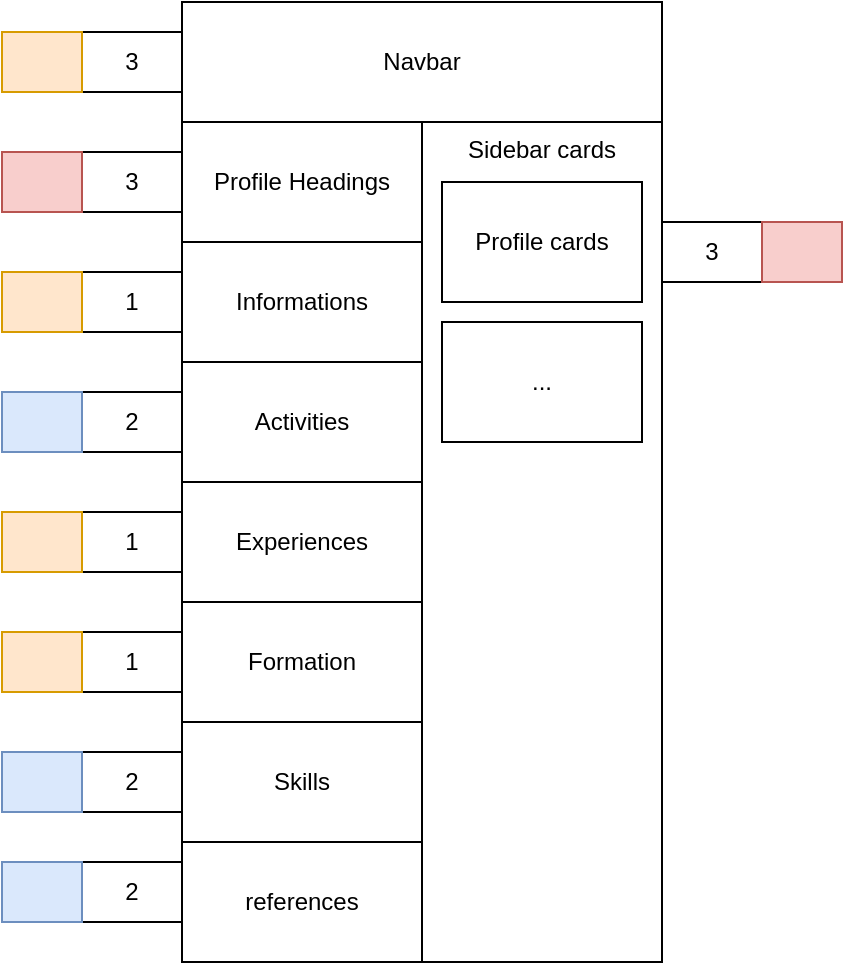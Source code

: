 <mxfile compressed="false" version="14.6.13" type="device">
  <diagram id="RKKCbuWFXUTvwM_k07z_" name="Page-1">
    <mxGraphModel dx="1673" dy="915" grid="1" gridSize="10" guides="1" tooltips="1" connect="1" arrows="1" fold="1" page="1" pageScale="1" pageWidth="2336" pageHeight="1654" math="0" shadow="0">
      <root>
        <mxCell id="0" />
        <mxCell id="1" parent="0" />
        <mxCell id="ddxZkmj4-rbbM2WaYGvC-1" value="Navbar" style="rounded=0;whiteSpace=wrap;html=1;" vertex="1" parent="1">
          <mxGeometry x="150" y="100" width="240" height="60" as="geometry" />
        </mxCell>
        <mxCell id="ddxZkmj4-rbbM2WaYGvC-2" value="Profile Headings" style="rounded=0;whiteSpace=wrap;html=1;" vertex="1" parent="1">
          <mxGeometry x="150" y="160" width="120" height="60" as="geometry" />
        </mxCell>
        <mxCell id="ddxZkmj4-rbbM2WaYGvC-3" value="Informations" style="rounded=0;whiteSpace=wrap;html=1;" vertex="1" parent="1">
          <mxGeometry x="150" y="220" width="120" height="60" as="geometry" />
        </mxCell>
        <mxCell id="ddxZkmj4-rbbM2WaYGvC-4" value="Sidebar cards" style="rounded=0;whiteSpace=wrap;html=1;verticalAlign=top;" vertex="1" parent="1">
          <mxGeometry x="270" y="160" width="120" height="420" as="geometry" />
        </mxCell>
        <mxCell id="ddxZkmj4-rbbM2WaYGvC-5" value="Activities" style="rounded=0;whiteSpace=wrap;html=1;" vertex="1" parent="1">
          <mxGeometry x="150" y="280" width="120" height="60" as="geometry" />
        </mxCell>
        <mxCell id="ddxZkmj4-rbbM2WaYGvC-6" value="Experiences" style="rounded=0;whiteSpace=wrap;html=1;" vertex="1" parent="1">
          <mxGeometry x="150" y="340" width="120" height="60" as="geometry" />
        </mxCell>
        <mxCell id="ddxZkmj4-rbbM2WaYGvC-7" value="Formation" style="rounded=0;whiteSpace=wrap;html=1;" vertex="1" parent="1">
          <mxGeometry x="150" y="400" width="120" height="60" as="geometry" />
        </mxCell>
        <mxCell id="ddxZkmj4-rbbM2WaYGvC-8" value="Skills" style="rounded=0;whiteSpace=wrap;html=1;" vertex="1" parent="1">
          <mxGeometry x="150" y="460" width="120" height="60" as="geometry" />
        </mxCell>
        <mxCell id="ddxZkmj4-rbbM2WaYGvC-9" value="references" style="rounded=0;whiteSpace=wrap;html=1;" vertex="1" parent="1">
          <mxGeometry x="150" y="520" width="120" height="60" as="geometry" />
        </mxCell>
        <mxCell id="ddxZkmj4-rbbM2WaYGvC-10" value="Profile cards" style="rounded=0;whiteSpace=wrap;html=1;" vertex="1" parent="1">
          <mxGeometry x="280" y="190" width="100" height="60" as="geometry" />
        </mxCell>
        <mxCell id="ddxZkmj4-rbbM2WaYGvC-11" value="..." style="rounded=0;whiteSpace=wrap;html=1;" vertex="1" parent="1">
          <mxGeometry x="280" y="260" width="100" height="60" as="geometry" />
        </mxCell>
        <mxCell id="ddxZkmj4-rbbM2WaYGvC-21" value="2" style="rounded=0;whiteSpace=wrap;html=1;" vertex="1" parent="1">
          <mxGeometry x="100" y="475" width="50" height="30" as="geometry" />
        </mxCell>
        <mxCell id="ddxZkmj4-rbbM2WaYGvC-22" value="3" style="rounded=0;whiteSpace=wrap;html=1;" vertex="1" parent="1">
          <mxGeometry x="390" y="210" width="50" height="30" as="geometry" />
        </mxCell>
        <mxCell id="ddxZkmj4-rbbM2WaYGvC-23" value="2" style="rounded=0;whiteSpace=wrap;html=1;" vertex="1" parent="1">
          <mxGeometry x="100" y="530" width="50" height="30" as="geometry" />
        </mxCell>
        <mxCell id="ddxZkmj4-rbbM2WaYGvC-24" value="1" style="rounded=0;whiteSpace=wrap;html=1;" vertex="1" parent="1">
          <mxGeometry x="100" y="355" width="50" height="30" as="geometry" />
        </mxCell>
        <mxCell id="ddxZkmj4-rbbM2WaYGvC-25" value="1" style="rounded=0;whiteSpace=wrap;html=1;" vertex="1" parent="1">
          <mxGeometry x="100" y="415" width="50" height="30" as="geometry" />
        </mxCell>
        <mxCell id="ddxZkmj4-rbbM2WaYGvC-30" value="3" style="rounded=0;whiteSpace=wrap;html=1;" vertex="1" parent="1">
          <mxGeometry x="100" y="115" width="50" height="30" as="geometry" />
        </mxCell>
        <mxCell id="ddxZkmj4-rbbM2WaYGvC-31" value="3" style="rounded=0;whiteSpace=wrap;html=1;" vertex="1" parent="1">
          <mxGeometry x="100" y="175" width="50" height="30" as="geometry" />
        </mxCell>
        <mxCell id="ddxZkmj4-rbbM2WaYGvC-32" value="1" style="rounded=0;whiteSpace=wrap;html=1;" vertex="1" parent="1">
          <mxGeometry x="100" y="235" width="50" height="30" as="geometry" />
        </mxCell>
        <mxCell id="ddxZkmj4-rbbM2WaYGvC-33" value="2" style="rounded=0;whiteSpace=wrap;html=1;" vertex="1" parent="1">
          <mxGeometry x="100" y="295" width="50" height="30" as="geometry" />
        </mxCell>
        <mxCell id="ddxZkmj4-rbbM2WaYGvC-35" value="" style="rounded=0;whiteSpace=wrap;html=1;fillColor=#f8cecc;strokeColor=#b85450;" vertex="1" parent="1">
          <mxGeometry x="440" y="210" width="40" height="30" as="geometry" />
        </mxCell>
        <mxCell id="ddxZkmj4-rbbM2WaYGvC-36" value="" style="rounded=0;whiteSpace=wrap;html=1;fillColor=#ffe6cc;strokeColor=#d79b00;" vertex="1" parent="1">
          <mxGeometry x="60" y="115" width="40" height="30" as="geometry" />
        </mxCell>
        <mxCell id="ddxZkmj4-rbbM2WaYGvC-37" value="" style="rounded=0;whiteSpace=wrap;html=1;fillColor=#f8cecc;strokeColor=#b85450;" vertex="1" parent="1">
          <mxGeometry x="60" y="175" width="40" height="30" as="geometry" />
        </mxCell>
        <mxCell id="ddxZkmj4-rbbM2WaYGvC-38" value="" style="rounded=0;whiteSpace=wrap;html=1;fillColor=#ffe6cc;strokeColor=#d79b00;" vertex="1" parent="1">
          <mxGeometry x="60" y="235" width="40" height="30" as="geometry" />
        </mxCell>
        <mxCell id="ddxZkmj4-rbbM2WaYGvC-39" value="" style="rounded=0;whiteSpace=wrap;html=1;fillColor=#dae8fc;strokeColor=#6c8ebf;" vertex="1" parent="1">
          <mxGeometry x="60" y="295" width="40" height="30" as="geometry" />
        </mxCell>
        <mxCell id="ddxZkmj4-rbbM2WaYGvC-40" value="" style="rounded=0;whiteSpace=wrap;html=1;fillColor=#ffe6cc;strokeColor=#d79b00;" vertex="1" parent="1">
          <mxGeometry x="60" y="415" width="40" height="30" as="geometry" />
        </mxCell>
        <mxCell id="ddxZkmj4-rbbM2WaYGvC-41" value="" style="rounded=0;whiteSpace=wrap;html=1;fillColor=#ffe6cc;strokeColor=#d79b00;" vertex="1" parent="1">
          <mxGeometry x="60" y="355" width="40" height="30" as="geometry" />
        </mxCell>
        <mxCell id="ddxZkmj4-rbbM2WaYGvC-42" value="" style="rounded=0;whiteSpace=wrap;html=1;fillColor=#dae8fc;strokeColor=#6c8ebf;" vertex="1" parent="1">
          <mxGeometry x="60" y="475" width="40" height="30" as="geometry" />
        </mxCell>
        <mxCell id="ddxZkmj4-rbbM2WaYGvC-43" value="" style="rounded=0;whiteSpace=wrap;html=1;fillColor=#dae8fc;strokeColor=#6c8ebf;" vertex="1" parent="1">
          <mxGeometry x="60" y="530" width="40" height="30" as="geometry" />
        </mxCell>
      </root>
    </mxGraphModel>
  </diagram>
</mxfile>
